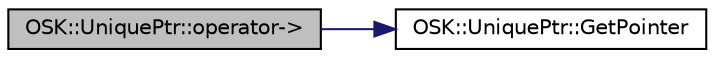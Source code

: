 digraph "OSK::UniquePtr::operator-&gt;"
{
 // LATEX_PDF_SIZE
  edge [fontname="Helvetica",fontsize="10",labelfontname="Helvetica",labelfontsize="10"];
  node [fontname="Helvetica",fontsize="10",shape=record];
  rankdir="LR";
  Node1 [label="OSK::UniquePtr::operator-\>",height=0.2,width=0.4,color="black", fillcolor="grey75", style="filled", fontcolor="black",tooltip="Devuelve el puntero nativo."];
  Node1 -> Node2 [color="midnightblue",fontsize="10",style="solid"];
  Node2 [label="OSK::UniquePtr::GetPointer",height=0.2,width=0.4,color="black", fillcolor="white", style="filled",URL="$class_o_s_k_1_1_unique_ptr.html#a4ff8b3d184f88a3fabfd311cedb1f683",tooltip="Devuelve el puntero nativo."];
}
